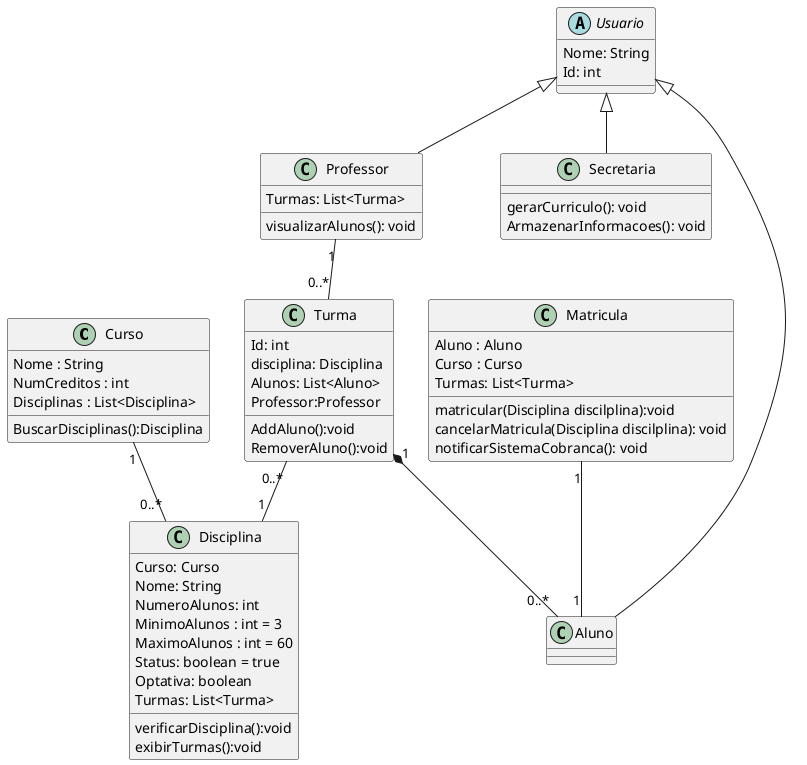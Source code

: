 @startuml
class  Curso{
     Nome : String
     NumCreditos : int
     Disciplinas : List<Disciplina>
     BuscarDisciplinas():Disciplina
}
class  Aluno{
    

}
class  Turma{
    Id: int
    disciplina: Disciplina
    Alunos: List<Aluno>
    AddAluno():void
    RemoverAluno():void
    Professor:Professor

}
class  Secretaria
{
    
    gerarCurriculo(): void
    ArmazenarInformacoes(): void
    
}
class  Professor
{

    Turmas: List<Turma>
    visualizarAlunos(): void
}
class  Disciplina{
    Curso: Curso
    Nome: String
    NumeroAlunos: int
    MinimoAlunos : int = 3
    MaximoAlunos : int = 60
    Status: boolean = true
    Optativa: boolean
    Turmas: List<Turma>
    verificarDisciplina():void
    exibirTurmas():void
}
class Matricula{
    Aluno : Aluno
    Curso : Curso
    Turmas: List<Turma>
    matricular(Disciplina discilplina):void
    cancelarMatricula(Disciplina discilplina): void
    notificarSistemaCobranca(): void
}

abstract class Usuario{
    Nome: String
    Id: int
}

Turma "0..*" -- "1"Disciplina
Professor "1"-- "0..*" Turma
Matricula "1" -- "1" Aluno
Turma "1" *-- "0..*"Aluno
Curso "1"-- "0..*"Disciplina
Usuario <|-- Aluno
Usuario <|-- Professor
Usuario <|-- Secretaria

@enduml